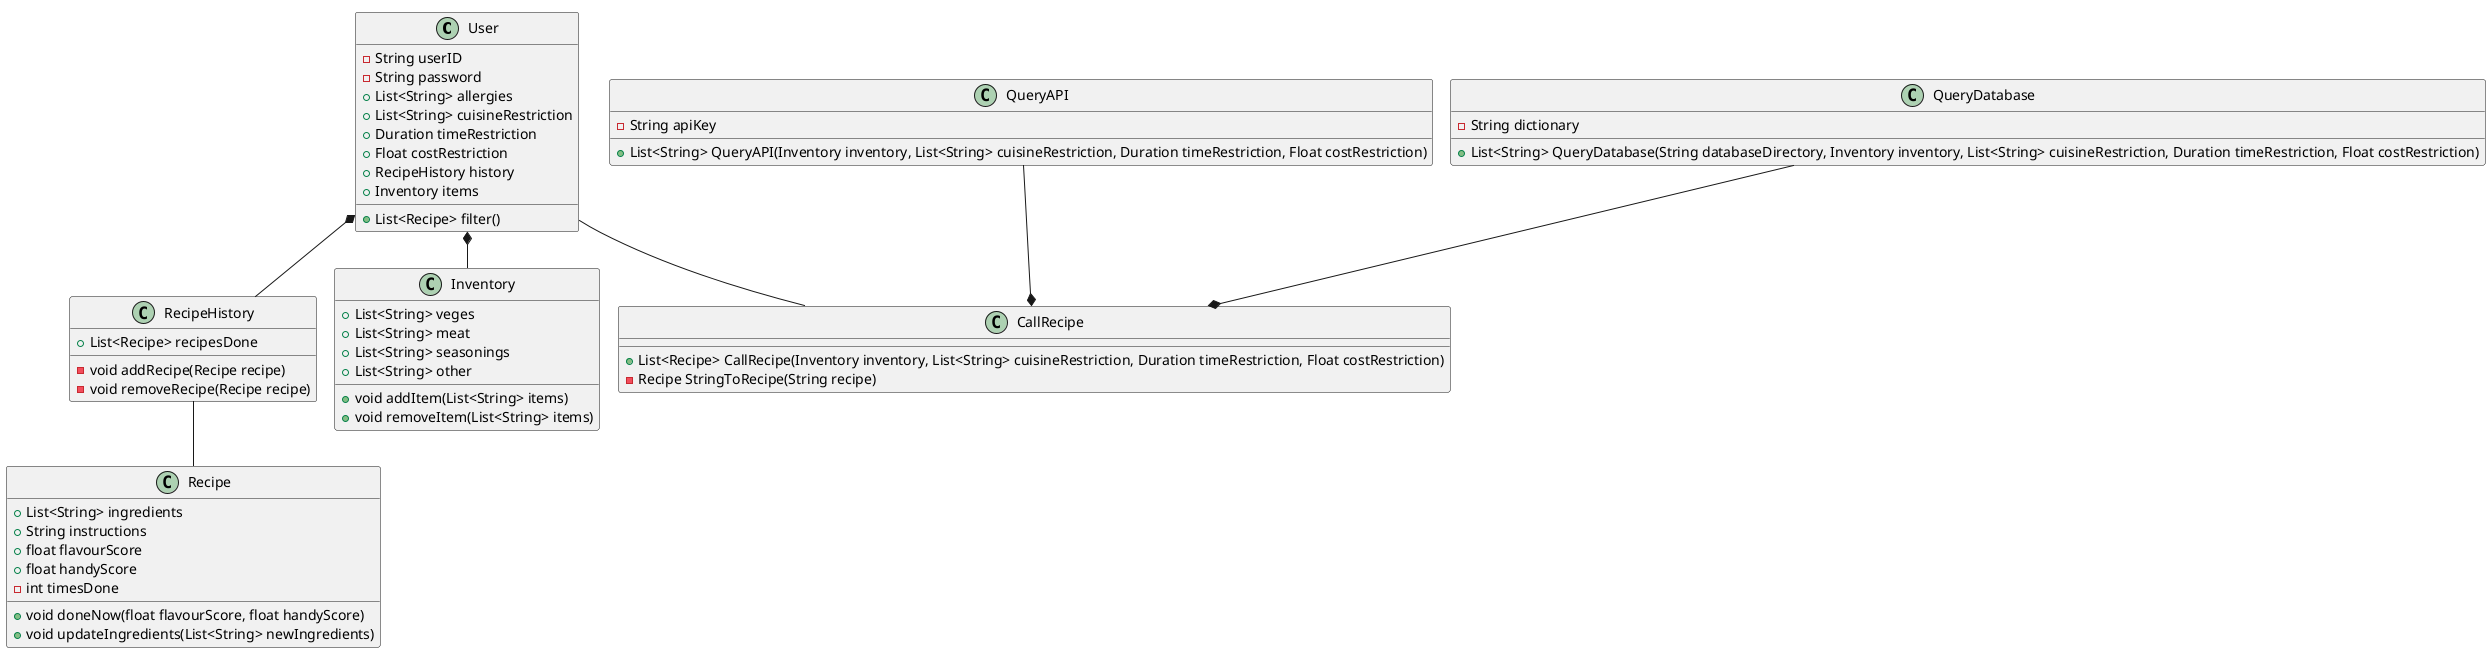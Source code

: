 @startuml
!pragma layout smetana
'https://plantuml.com/sequence-diagram

class User {
-String userID
-String password
+List<String> allergies
+List<String> cuisineRestriction
+Duration timeRestriction
+Float costRestriction
+RecipeHistory history
+Inventory items

+List<Recipe> filter()
}

class RecipeHistory{
+List<Recipe> recipesDone

-void addRecipe(Recipe recipe)
-void removeRecipe(Recipe recipe)
}

class Recipe{
+List<String> ingredients
+String instructions
+float flavourScore
+float handyScore
-int timesDone

+void doneNow(float flavourScore, float handyScore)
+void updateIngredients(List<String> newIngredients)
}

class Inventory {
+List<String> veges
+List<String> meat
+List<String> seasonings
+List<String> other

+void addItem(List<String> items)
+void removeItem(List<String> items)
}



class CallRecipe {
+List<Recipe> CallRecipe(Inventory inventory, List<String> cuisineRestriction, Duration timeRestriction, Float costRestriction)
-Recipe StringToRecipe(String recipe)
}

class QueryAPI {
-String apiKey
+List<String> QueryAPI(Inventory inventory, List<String> cuisineRestriction, Duration timeRestriction, Float costRestriction)
}

class QueryDatabase {
-String dictionary
+List<String> QueryDatabase(String databaseDirectory, Inventory inventory, List<String> cuisineRestriction, Duration timeRestriction, Float costRestriction)
}

RecipeHistory -- Recipe
User *-- Inventory
User *-- RecipeHistory
QueryAPI --* CallRecipe
QueryDatabase --* CallRecipe
User -- CallRecipe

@enduml